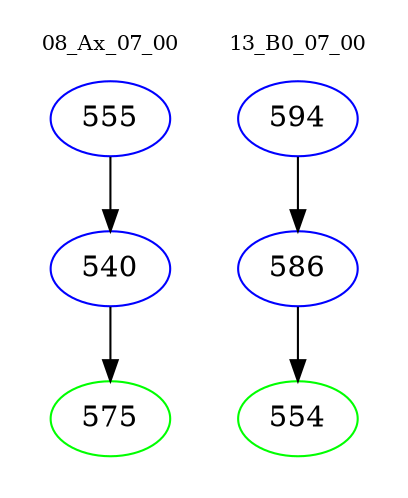 digraph{
subgraph cluster_0 {
color = white
label = "08_Ax_07_00";
fontsize=10;
T0_555 [label="555", color="blue"]
T0_555 -> T0_540 [color="black"]
T0_540 [label="540", color="blue"]
T0_540 -> T0_575 [color="black"]
T0_575 [label="575", color="green"]
}
subgraph cluster_1 {
color = white
label = "13_B0_07_00";
fontsize=10;
T1_594 [label="594", color="blue"]
T1_594 -> T1_586 [color="black"]
T1_586 [label="586", color="blue"]
T1_586 -> T1_554 [color="black"]
T1_554 [label="554", color="green"]
}
}
